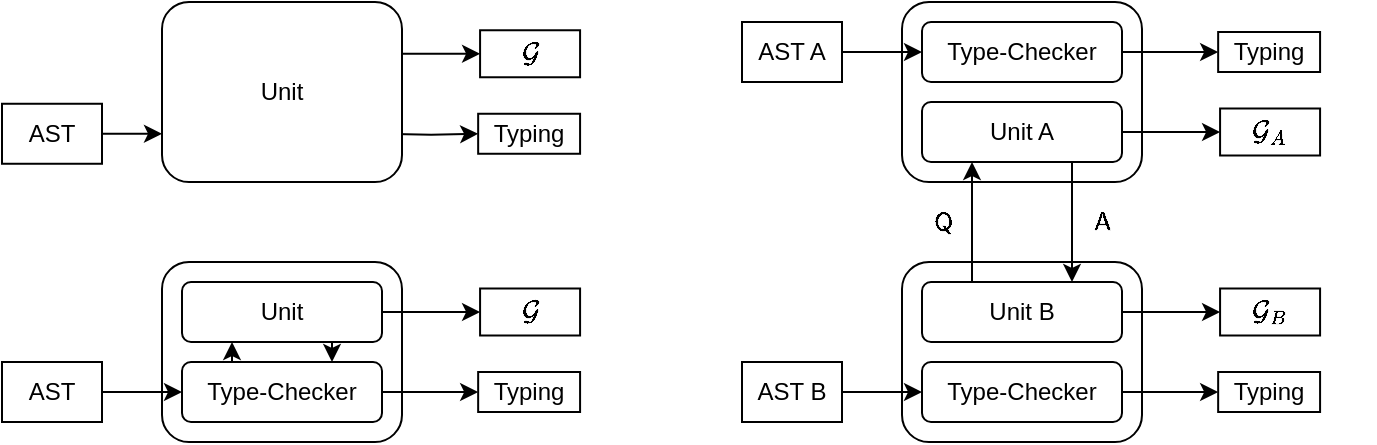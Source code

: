 <mxfile version="14.7.7" type="github" pages="4">
  <diagram id="EY51eIQfH2LJ7qfu2MOL" name="Compilation Unit - single">
    <mxGraphModel dx="1106" dy="562" grid="1" gridSize="10" guides="1" tooltips="1" connect="1" arrows="1" fold="1" page="1" pageScale="1" pageWidth="850" pageHeight="1100" math="1" shadow="0">
      <root>
        <mxCell id="0" />
        <mxCell id="1" parent="0" />
        <mxCell id="8cMZqNtsHR7uRoGsPU68-1" style="edgeStyle=orthogonalEdgeStyle;rounded=0;orthogonalLoop=1;jettySize=auto;html=1;exitX=1;exitY=0.5;exitDx=0;exitDy=0;entryX=0;entryY=0.5;entryDx=0;entryDy=0;" edge="1" parent="1" target="8cMZqNtsHR7uRoGsPU68-2">
          <mxGeometry relative="1" as="geometry">
            <mxPoint x="290" y="235.88" as="sourcePoint" />
          </mxGeometry>
        </mxCell>
        <mxCell id="8cMZqNtsHR7uRoGsPU68-3" style="edgeStyle=orthogonalEdgeStyle;rounded=0;orthogonalLoop=1;jettySize=auto;html=1;exitX=0;exitY=0.5;exitDx=0;exitDy=0;entryX=1;entryY=0.5;entryDx=0;entryDy=0;startArrow=classic;startFill=1;endArrow=none;endFill=0;" edge="1" parent="1" source="8cMZqNtsHR7uRoGsPU68-4">
          <mxGeometry relative="1" as="geometry">
            <mxPoint x="290" y="195.88" as="targetPoint" />
          </mxGeometry>
        </mxCell>
        <mxCell id="VPMRoXDBSHZ9vPJw6oeF-1" value="Unit" style="rounded=1;whiteSpace=wrap;html=1;" vertex="1" parent="1">
          <mxGeometry x="180" y="170" width="120" height="90" as="geometry" />
        </mxCell>
        <mxCell id="VPMRoXDBSHZ9vPJw6oeF-7" style="edgeStyle=orthogonalEdgeStyle;rounded=0;orthogonalLoop=1;jettySize=auto;html=1;exitX=1;exitY=0.5;exitDx=0;exitDy=0;" edge="1" parent="1" source="VPMRoXDBSHZ9vPJw6oeF-2">
          <mxGeometry relative="1" as="geometry">
            <mxPoint x="180" y="235.88" as="targetPoint" />
          </mxGeometry>
        </mxCell>
        <mxCell id="VPMRoXDBSHZ9vPJw6oeF-2" value="AST" style="rounded=0;whiteSpace=wrap;html=1;" vertex="1" parent="1">
          <mxGeometry x="100" y="220.88" width="50" height="30" as="geometry" />
        </mxCell>
        <mxCell id="VPMRoXDBSHZ9vPJw6oeF-9" value="" style="rounded=1;whiteSpace=wrap;html=1;" vertex="1" parent="1">
          <mxGeometry x="180" y="300" width="120" height="90" as="geometry" />
        </mxCell>
        <mxCell id="VPMRoXDBSHZ9vPJw6oeF-10" style="edgeStyle=orthogonalEdgeStyle;rounded=0;orthogonalLoop=1;jettySize=auto;html=1;exitX=1;exitY=0.5;exitDx=0;exitDy=0;entryX=0;entryY=0.5;entryDx=0;entryDy=0;" edge="1" parent="1" source="VPMRoXDBSHZ9vPJw6oeF-11" target="VPMRoXDBSHZ9vPJw6oeF-14">
          <mxGeometry relative="1" as="geometry" />
        </mxCell>
        <mxCell id="VPMRoXDBSHZ9vPJw6oeF-11" value="AST" style="rounded=0;whiteSpace=wrap;html=1;" vertex="1" parent="1">
          <mxGeometry x="100" y="350" width="50" height="30" as="geometry" />
        </mxCell>
        <mxCell id="VPMRoXDBSHZ9vPJw6oeF-41" style="edgeStyle=orthogonalEdgeStyle;rounded=0;orthogonalLoop=1;jettySize=auto;html=1;exitX=0.25;exitY=1;exitDx=0;exitDy=0;entryX=0.25;entryY=0;entryDx=0;entryDy=0;startArrow=classic;startFill=1;endArrow=none;endFill=0;" edge="1" parent="1" source="VPMRoXDBSHZ9vPJw6oeF-13" target="VPMRoXDBSHZ9vPJw6oeF-14">
          <mxGeometry relative="1" as="geometry" />
        </mxCell>
        <mxCell id="VPMRoXDBSHZ9vPJw6oeF-13" value="Unit" style="rounded=1;whiteSpace=wrap;html=1;" vertex="1" parent="1">
          <mxGeometry x="190" y="310" width="100" height="30" as="geometry" />
        </mxCell>
        <mxCell id="VPMRoXDBSHZ9vPJw6oeF-42" style="edgeStyle=orthogonalEdgeStyle;rounded=0;orthogonalLoop=1;jettySize=auto;html=1;exitX=0.75;exitY=0;exitDx=0;exitDy=0;entryX=0.75;entryY=1;entryDx=0;entryDy=0;startArrow=classic;startFill=1;endArrow=none;endFill=0;" edge="1" parent="1" source="VPMRoXDBSHZ9vPJw6oeF-14" target="VPMRoXDBSHZ9vPJw6oeF-13">
          <mxGeometry relative="1" as="geometry" />
        </mxCell>
        <mxCell id="VPMRoXDBSHZ9vPJw6oeF-14" value="Type-Checker" style="rounded=1;whiteSpace=wrap;html=1;" vertex="1" parent="1">
          <mxGeometry x="190" y="350" width="100" height="30" as="geometry" />
        </mxCell>
        <mxCell id="VPMRoXDBSHZ9vPJw6oeF-26" style="edgeStyle=orthogonalEdgeStyle;rounded=0;orthogonalLoop=1;jettySize=auto;html=1;exitX=1;exitY=0.5;exitDx=0;exitDy=0;entryX=0;entryY=0.5;entryDx=0;entryDy=0;" edge="1" parent="1" target="VPMRoXDBSHZ9vPJw6oeF-27" source="VPMRoXDBSHZ9vPJw6oeF-14">
          <mxGeometry relative="1" as="geometry">
            <mxPoint x="300" y="365" as="sourcePoint" />
          </mxGeometry>
        </mxCell>
        <mxCell id="VPMRoXDBSHZ9vPJw6oeF-27" value="Typing" style="rounded=0;whiteSpace=wrap;html=1;" vertex="1" parent="1">
          <mxGeometry x="338.08" y="355" width="50.96" height="20" as="geometry" />
        </mxCell>
        <mxCell id="VPMRoXDBSHZ9vPJw6oeF-30" style="edgeStyle=orthogonalEdgeStyle;rounded=0;orthogonalLoop=1;jettySize=auto;html=1;exitX=0;exitY=0.5;exitDx=0;exitDy=0;entryX=1;entryY=0.5;entryDx=0;entryDy=0;startArrow=classic;startFill=1;endArrow=none;endFill=0;" edge="1" parent="1" source="VPMRoXDBSHZ9vPJw6oeF-31" target="VPMRoXDBSHZ9vPJw6oeF-13">
          <mxGeometry relative="1" as="geometry">
            <mxPoint x="300.0" y="325.26" as="targetPoint" />
          </mxGeometry>
        </mxCell>
        <mxCell id="VPMRoXDBSHZ9vPJw6oeF-31" value="$$\mathcal{G}$$" style="rounded=0;whiteSpace=wrap;html=1;align=center;" vertex="1" parent="1">
          <mxGeometry x="339.04" y="313.25" width="50" height="23.5" as="geometry" />
        </mxCell>
        <mxCell id="VPMRoXDBSHZ9vPJw6oeF-32" value="" style="rounded=1;whiteSpace=wrap;html=1;" vertex="1" parent="1">
          <mxGeometry x="550" y="300" width="120" height="90" as="geometry" />
        </mxCell>
        <mxCell id="VPMRoXDBSHZ9vPJw6oeF-33" style="edgeStyle=orthogonalEdgeStyle;rounded=0;orthogonalLoop=1;jettySize=auto;html=1;exitX=1;exitY=0.5;exitDx=0;exitDy=0;entryX=0;entryY=0.5;entryDx=0;entryDy=0;" edge="1" parent="1" source="VPMRoXDBSHZ9vPJw6oeF-34" target="VPMRoXDBSHZ9vPJw6oeF-36">
          <mxGeometry relative="1" as="geometry" />
        </mxCell>
        <mxCell id="VPMRoXDBSHZ9vPJw6oeF-34" value="AST B" style="rounded=0;whiteSpace=wrap;html=1;" vertex="1" parent="1">
          <mxGeometry x="470" y="350" width="50" height="30" as="geometry" />
        </mxCell>
        <mxCell id="VPMRoXDBSHZ9vPJw6oeF-35" value="Unit B" style="rounded=1;whiteSpace=wrap;html=1;" vertex="1" parent="1">
          <mxGeometry x="560" y="310" width="100" height="30" as="geometry" />
        </mxCell>
        <mxCell id="VPMRoXDBSHZ9vPJw6oeF-36" value="Type-Checker" style="rounded=1;whiteSpace=wrap;html=1;" vertex="1" parent="1">
          <mxGeometry x="560" y="350" width="100" height="30" as="geometry" />
        </mxCell>
        <mxCell id="VPMRoXDBSHZ9vPJw6oeF-37" style="edgeStyle=orthogonalEdgeStyle;rounded=0;orthogonalLoop=1;jettySize=auto;html=1;exitX=1;exitY=0.5;exitDx=0;exitDy=0;entryX=0;entryY=0.5;entryDx=0;entryDy=0;" edge="1" parent="1" source="VPMRoXDBSHZ9vPJw6oeF-36" target="VPMRoXDBSHZ9vPJw6oeF-38">
          <mxGeometry relative="1" as="geometry">
            <mxPoint x="670" y="365" as="sourcePoint" />
          </mxGeometry>
        </mxCell>
        <mxCell id="VPMRoXDBSHZ9vPJw6oeF-38" value="Typing" style="rounded=0;whiteSpace=wrap;html=1;" vertex="1" parent="1">
          <mxGeometry x="708.08" y="355" width="50.96" height="20" as="geometry" />
        </mxCell>
        <mxCell id="VPMRoXDBSHZ9vPJw6oeF-39" style="edgeStyle=orthogonalEdgeStyle;rounded=0;orthogonalLoop=1;jettySize=auto;html=1;exitX=0;exitY=0.5;exitDx=0;exitDy=0;entryX=1;entryY=0.5;entryDx=0;entryDy=0;startArrow=classic;startFill=1;endArrow=none;endFill=0;" edge="1" parent="1" source="VPMRoXDBSHZ9vPJw6oeF-40" target="VPMRoXDBSHZ9vPJw6oeF-35">
          <mxGeometry relative="1" as="geometry">
            <mxPoint x="670" y="325.26" as="targetPoint" />
          </mxGeometry>
        </mxCell>
        <mxCell id="VPMRoXDBSHZ9vPJw6oeF-40" value="$$\mathcal{G}_B$$" style="rounded=0;whiteSpace=wrap;html=1;align=center;" vertex="1" parent="1">
          <mxGeometry x="709.04" y="313.25" width="50" height="23.5" as="geometry" />
        </mxCell>
        <mxCell id="VPMRoXDBSHZ9vPJw6oeF-43" value="" style="rounded=1;whiteSpace=wrap;html=1;" vertex="1" parent="1">
          <mxGeometry x="550" y="170" width="120" height="90" as="geometry" />
        </mxCell>
        <mxCell id="VPMRoXDBSHZ9vPJw6oeF-44" style="edgeStyle=orthogonalEdgeStyle;rounded=0;orthogonalLoop=1;jettySize=auto;html=1;exitX=1;exitY=0.5;exitDx=0;exitDy=0;entryX=0;entryY=0.5;entryDx=0;entryDy=0;" edge="1" parent="1" source="VPMRoXDBSHZ9vPJw6oeF-45" target="VPMRoXDBSHZ9vPJw6oeF-47">
          <mxGeometry relative="1" as="geometry" />
        </mxCell>
        <mxCell id="VPMRoXDBSHZ9vPJw6oeF-45" value="AST A" style="rounded=0;whiteSpace=wrap;html=1;" vertex="1" parent="1">
          <mxGeometry x="470" y="180" width="50" height="30" as="geometry" />
        </mxCell>
        <mxCell id="VPMRoXDBSHZ9vPJw6oeF-54" style="edgeStyle=orthogonalEdgeStyle;rounded=0;orthogonalLoop=1;jettySize=auto;html=1;exitX=0.75;exitY=1;exitDx=0;exitDy=0;entryX=0.75;entryY=0;entryDx=0;entryDy=0;startArrow=none;startFill=0;endArrow=classic;endFill=1;" edge="1" parent="1" source="VPMRoXDBSHZ9vPJw6oeF-46" target="VPMRoXDBSHZ9vPJw6oeF-35">
          <mxGeometry relative="1" as="geometry" />
        </mxCell>
        <mxCell id="VPMRoXDBSHZ9vPJw6oeF-56" value="$$\mathsf{A}$$" style="edgeLabel;html=1;align=center;verticalAlign=middle;resizable=0;points=[];" vertex="1" connectable="0" parent="VPMRoXDBSHZ9vPJw6oeF-54">
          <mxGeometry y="1" relative="1" as="geometry">
            <mxPoint x="14" as="offset" />
          </mxGeometry>
        </mxCell>
        <mxCell id="VPMRoXDBSHZ9vPJw6oeF-46" value="Unit A" style="rounded=1;whiteSpace=wrap;html=1;" vertex="1" parent="1">
          <mxGeometry x="560" y="220" width="100" height="30" as="geometry" />
        </mxCell>
        <mxCell id="VPMRoXDBSHZ9vPJw6oeF-47" value="Type-Checker" style="rounded=1;whiteSpace=wrap;html=1;" vertex="1" parent="1">
          <mxGeometry x="560" y="180" width="100" height="30" as="geometry" />
        </mxCell>
        <mxCell id="VPMRoXDBSHZ9vPJw6oeF-48" style="edgeStyle=orthogonalEdgeStyle;rounded=0;orthogonalLoop=1;jettySize=auto;html=1;exitX=1;exitY=0.5;exitDx=0;exitDy=0;entryX=0;entryY=0.5;entryDx=0;entryDy=0;" edge="1" parent="1" source="VPMRoXDBSHZ9vPJw6oeF-47" target="VPMRoXDBSHZ9vPJw6oeF-49">
          <mxGeometry relative="1" as="geometry">
            <mxPoint x="670" y="195" as="sourcePoint" />
          </mxGeometry>
        </mxCell>
        <mxCell id="VPMRoXDBSHZ9vPJw6oeF-49" value="Typing" style="rounded=0;whiteSpace=wrap;html=1;" vertex="1" parent="1">
          <mxGeometry x="708.08" y="185" width="50.96" height="20" as="geometry" />
        </mxCell>
        <mxCell id="VPMRoXDBSHZ9vPJw6oeF-50" style="edgeStyle=orthogonalEdgeStyle;rounded=0;orthogonalLoop=1;jettySize=auto;html=1;exitX=0;exitY=0.5;exitDx=0;exitDy=0;entryX=1;entryY=0.5;entryDx=0;entryDy=0;startArrow=classic;startFill=1;endArrow=none;endFill=0;" edge="1" parent="1" source="VPMRoXDBSHZ9vPJw6oeF-51" target="VPMRoXDBSHZ9vPJw6oeF-46">
          <mxGeometry relative="1" as="geometry">
            <mxPoint x="670" y="235.26" as="targetPoint" />
          </mxGeometry>
        </mxCell>
        <mxCell id="VPMRoXDBSHZ9vPJw6oeF-51" value="$$\mathcal{G}_A$$" style="rounded=0;whiteSpace=wrap;html=1;align=center;" vertex="1" parent="1">
          <mxGeometry x="709.04" y="223.25" width="50" height="23.5" as="geometry" />
        </mxCell>
        <mxCell id="VPMRoXDBSHZ9vPJw6oeF-53" style="edgeStyle=orthogonalEdgeStyle;rounded=0;orthogonalLoop=1;jettySize=auto;html=1;exitX=0.25;exitY=0;exitDx=0;exitDy=0;entryX=0.25;entryY=1;entryDx=0;entryDy=0;startArrow=none;startFill=0;endArrow=classic;endFill=1;" edge="1" parent="1" source="VPMRoXDBSHZ9vPJw6oeF-35" target="VPMRoXDBSHZ9vPJw6oeF-46">
          <mxGeometry relative="1" as="geometry" />
        </mxCell>
        <mxCell id="VPMRoXDBSHZ9vPJw6oeF-55" value="&lt;div&gt;$$\mathsf{Q}$$&lt;/div&gt;" style="edgeLabel;html=1;align=center;verticalAlign=middle;resizable=0;points=[];" vertex="1" connectable="0" parent="VPMRoXDBSHZ9vPJw6oeF-53">
          <mxGeometry x="-0.1" y="2" relative="1" as="geometry">
            <mxPoint x="-13" y="-3" as="offset" />
          </mxGeometry>
        </mxCell>
        <mxCell id="8cMZqNtsHR7uRoGsPU68-2" value="Typing" style="rounded=0;whiteSpace=wrap;html=1;" vertex="1" parent="1">
          <mxGeometry x="338.08" y="225.88" width="50.96" height="20" as="geometry" />
        </mxCell>
        <mxCell id="8cMZqNtsHR7uRoGsPU68-4" value="$$\mathcal{G}$$" style="rounded=0;whiteSpace=wrap;html=1;align=center;" vertex="1" parent="1">
          <mxGeometry x="339.04" y="184.13" width="50" height="23.5" as="geometry" />
        </mxCell>
      </root>
    </mxGraphModel>
  </diagram>
  <diagram id="f4XJGEC9v8wcCNUh5a0x" name="Incremental">
    <mxGraphModel dx="1106" dy="562" grid="1" gridSize="10" guides="1" tooltips="1" connect="1" arrows="1" fold="1" page="1" pageScale="1" pageWidth="850" pageHeight="1100" math="1" shadow="0">
      <root>
        <mxCell id="274oana9bwALn35w3PeL-0" />
        <mxCell id="274oana9bwALn35w3PeL-1" parent="274oana9bwALn35w3PeL-0" />
        <mxCell id="9Hg6KkWdnuaUKEKRO5Hx-2" value="AST B" style="rounded=0;whiteSpace=wrap;html=1;" vertex="1" parent="274oana9bwALn35w3PeL-1">
          <mxGeometry x="40" y="340" width="50" height="30" as="geometry" />
        </mxCell>
        <mxCell id="9Hg6KkWdnuaUKEKRO5Hx-6" value="Typing" style="rounded=0;whiteSpace=wrap;html=1;" vertex="1" parent="274oana9bwALn35w3PeL-1">
          <mxGeometry x="278.08" y="345" width="61.92" height="20" as="geometry" />
        </mxCell>
        <mxCell id="9Hg6KkWdnuaUKEKRO5Hx-8" value="$$\langle\mathcal{G}_B^n, \vec{Q}_B^n\rangle$$" style="rounded=0;whiteSpace=wrap;html=1;align=center;" vertex="1" parent="274oana9bwALn35w3PeL-1">
          <mxGeometry x="279.04" y="303.25" width="60" height="24" as="geometry" />
        </mxCell>
        <mxCell id="9Hg6KkWdnuaUKEKRO5Hx-9" value="" style="rounded=1;whiteSpace=wrap;html=1;" vertex="1" parent="274oana9bwALn35w3PeL-1">
          <mxGeometry x="120" y="160" width="120" height="90" as="geometry" />
        </mxCell>
        <mxCell id="9Hg6KkWdnuaUKEKRO5Hx-10" style="edgeStyle=orthogonalEdgeStyle;rounded=0;orthogonalLoop=1;jettySize=auto;html=1;exitX=1;exitY=0.5;exitDx=0;exitDy=0;entryX=0;entryY=0.5;entryDx=0;entryDy=0;" edge="1" parent="274oana9bwALn35w3PeL-1" source="9Hg6KkWdnuaUKEKRO5Hx-11" target="9Hg6KkWdnuaUKEKRO5Hx-15">
          <mxGeometry relative="1" as="geometry" />
        </mxCell>
        <mxCell id="9Hg6KkWdnuaUKEKRO5Hx-11" value="AST A" style="rounded=0;whiteSpace=wrap;html=1;" vertex="1" parent="274oana9bwALn35w3PeL-1">
          <mxGeometry x="40" y="170" width="50" height="30" as="geometry" />
        </mxCell>
        <mxCell id="9Hg6KkWdnuaUKEKRO5Hx-14" value="Unit A" style="rounded=1;whiteSpace=wrap;html=1;" vertex="1" parent="274oana9bwALn35w3PeL-1">
          <mxGeometry x="130" y="210" width="100" height="30" as="geometry" />
        </mxCell>
        <mxCell id="9Hg6KkWdnuaUKEKRO5Hx-15" value="Type-Checker" style="rounded=1;whiteSpace=wrap;html=1;" vertex="1" parent="274oana9bwALn35w3PeL-1">
          <mxGeometry x="130" y="170" width="100" height="30" as="geometry" />
        </mxCell>
        <mxCell id="9Hg6KkWdnuaUKEKRO5Hx-16" style="edgeStyle=orthogonalEdgeStyle;rounded=0;orthogonalLoop=1;jettySize=auto;html=1;exitX=1;exitY=0.5;exitDx=0;exitDy=0;entryX=0;entryY=0.5;entryDx=0;entryDy=0;" edge="1" parent="274oana9bwALn35w3PeL-1" source="9Hg6KkWdnuaUKEKRO5Hx-15" target="9Hg6KkWdnuaUKEKRO5Hx-17">
          <mxGeometry relative="1" as="geometry">
            <mxPoint x="240" y="185" as="sourcePoint" />
          </mxGeometry>
        </mxCell>
        <mxCell id="9Hg6KkWdnuaUKEKRO5Hx-17" value="Typing" style="rounded=0;whiteSpace=wrap;html=1;" vertex="1" parent="274oana9bwALn35w3PeL-1">
          <mxGeometry x="278.08" y="175" width="61.92" height="20" as="geometry" />
        </mxCell>
        <mxCell id="9Hg6KkWdnuaUKEKRO5Hx-18" style="edgeStyle=orthogonalEdgeStyle;rounded=0;orthogonalLoop=1;jettySize=auto;html=1;exitX=0;exitY=0.5;exitDx=0;exitDy=0;entryX=1;entryY=0.5;entryDx=0;entryDy=0;startArrow=classic;startFill=1;endArrow=none;endFill=0;" edge="1" parent="274oana9bwALn35w3PeL-1" source="9Hg6KkWdnuaUKEKRO5Hx-19" target="9Hg6KkWdnuaUKEKRO5Hx-14">
          <mxGeometry relative="1" as="geometry">
            <mxPoint x="240" y="225.26" as="targetPoint" />
          </mxGeometry>
        </mxCell>
        <mxCell id="9Hg6KkWdnuaUKEKRO5Hx-19" value="$$\langle\mathcal{G}_A^n, \vec{Q}^n_A\rangle$$" style="rounded=0;whiteSpace=wrap;html=1;align=center;" vertex="1" parent="274oana9bwALn35w3PeL-1">
          <mxGeometry x="279.04" y="213.25" width="60" height="24" as="geometry" />
        </mxCell>
        <mxCell id="9Hg6KkWdnuaUKEKRO5Hx-0" value="" style="rounded=1;whiteSpace=wrap;html=1;" vertex="1" parent="274oana9bwALn35w3PeL-1">
          <mxGeometry x="120" y="290" width="120" height="90" as="geometry" />
        </mxCell>
        <mxCell id="9Hg6KkWdnuaUKEKRO5Hx-3" value="Unit B" style="rounded=1;whiteSpace=wrap;html=1;" vertex="1" parent="274oana9bwALn35w3PeL-1">
          <mxGeometry x="130" y="300" width="100" height="30" as="geometry" />
        </mxCell>
        <mxCell id="9Hg6KkWdnuaUKEKRO5Hx-4" value="Type-Checker" style="rounded=1;whiteSpace=wrap;html=1;" vertex="1" parent="274oana9bwALn35w3PeL-1">
          <mxGeometry x="130" y="340" width="100" height="30" as="geometry" />
        </mxCell>
        <mxCell id="9Hg6KkWdnuaUKEKRO5Hx-24" style="edgeStyle=orthogonalEdgeStyle;rounded=0;orthogonalLoop=1;jettySize=auto;html=1;exitX=1;exitY=0.5;exitDx=0;exitDy=0;entryX=0;entryY=0.5;entryDx=0;entryDy=0;startArrow=none;startFill=0;endArrow=classic;endFill=1;" edge="1" parent="274oana9bwALn35w3PeL-1" source="9Hg6KkWdnuaUKEKRO5Hx-23" target="9Hg6KkWdnuaUKEKRO5Hx-3">
          <mxGeometry relative="1" as="geometry" />
        </mxCell>
        <mxCell id="9Hg6KkWdnuaUKEKRO5Hx-23" value="$$\langle\mathcal{G}_B^{n-1}, \vec{Q}_B^{n-1}\rangle$$" style="rounded=0;whiteSpace=wrap;html=1;align=center;" vertex="1" parent="274oana9bwALn35w3PeL-1">
          <mxGeometry x="20" y="298.25" width="90" height="32" as="geometry" />
        </mxCell>
        <mxCell id="9Hg6KkWdnuaUKEKRO5Hx-1" style="edgeStyle=orthogonalEdgeStyle;rounded=0;orthogonalLoop=1;jettySize=auto;html=1;exitX=1;exitY=0.5;exitDx=0;exitDy=0;entryX=0;entryY=0.5;entryDx=0;entryDy=0;" edge="1" parent="274oana9bwALn35w3PeL-1" source="9Hg6KkWdnuaUKEKRO5Hx-2" target="9Hg6KkWdnuaUKEKRO5Hx-4">
          <mxGeometry relative="1" as="geometry" />
        </mxCell>
        <mxCell id="9Hg6KkWdnuaUKEKRO5Hx-5" style="edgeStyle=orthogonalEdgeStyle;rounded=0;orthogonalLoop=1;jettySize=auto;html=1;exitX=1;exitY=0.5;exitDx=0;exitDy=0;entryX=0;entryY=0.5;entryDx=0;entryDy=0;" edge="1" parent="274oana9bwALn35w3PeL-1" source="9Hg6KkWdnuaUKEKRO5Hx-4" target="9Hg6KkWdnuaUKEKRO5Hx-6">
          <mxGeometry relative="1" as="geometry">
            <mxPoint x="240" y="355" as="sourcePoint" />
          </mxGeometry>
        </mxCell>
        <mxCell id="9Hg6KkWdnuaUKEKRO5Hx-7" style="edgeStyle=orthogonalEdgeStyle;rounded=0;orthogonalLoop=1;jettySize=auto;html=1;exitX=0;exitY=0.5;exitDx=0;exitDy=0;entryX=1;entryY=0.5;entryDx=0;entryDy=0;startArrow=classic;startFill=1;endArrow=none;endFill=0;" edge="1" parent="274oana9bwALn35w3PeL-1" source="9Hg6KkWdnuaUKEKRO5Hx-8" target="9Hg6KkWdnuaUKEKRO5Hx-3">
          <mxGeometry relative="1" as="geometry">
            <mxPoint x="240" y="315.26" as="targetPoint" />
          </mxGeometry>
        </mxCell>
        <mxCell id="9Hg6KkWdnuaUKEKRO5Hx-12" style="edgeStyle=orthogonalEdgeStyle;rounded=0;orthogonalLoop=1;jettySize=auto;html=1;exitX=0.75;exitY=1;exitDx=0;exitDy=0;entryX=0.75;entryY=0;entryDx=0;entryDy=0;startArrow=none;startFill=0;endArrow=classic;endFill=1;" edge="1" parent="274oana9bwALn35w3PeL-1" source="9Hg6KkWdnuaUKEKRO5Hx-14" target="9Hg6KkWdnuaUKEKRO5Hx-3">
          <mxGeometry relative="1" as="geometry" />
        </mxCell>
        <mxCell id="9Hg6KkWdnuaUKEKRO5Hx-13" value="$$\mathsf{A}$$" style="edgeLabel;html=1;align=center;verticalAlign=middle;resizable=0;points=[];" vertex="1" connectable="0" parent="9Hg6KkWdnuaUKEKRO5Hx-12">
          <mxGeometry y="1" relative="1" as="geometry">
            <mxPoint x="14" as="offset" />
          </mxGeometry>
        </mxCell>
        <mxCell id="9Hg6KkWdnuaUKEKRO5Hx-20" style="edgeStyle=orthogonalEdgeStyle;rounded=0;orthogonalLoop=1;jettySize=auto;html=1;exitX=0.25;exitY=0;exitDx=0;exitDy=0;entryX=0.25;entryY=1;entryDx=0;entryDy=0;startArrow=none;startFill=0;endArrow=classic;endFill=1;" edge="1" parent="274oana9bwALn35w3PeL-1" source="9Hg6KkWdnuaUKEKRO5Hx-3" target="9Hg6KkWdnuaUKEKRO5Hx-14">
          <mxGeometry relative="1" as="geometry" />
        </mxCell>
        <mxCell id="9Hg6KkWdnuaUKEKRO5Hx-25" value="&lt;div&gt;$$C(\mathsf{Q})$$&lt;/div&gt;" style="text;html=1;strokeColor=none;fillColor=none;align=center;verticalAlign=middle;whiteSpace=wrap;rounded=0;" vertex="1" parent="274oana9bwALn35w3PeL-1">
          <mxGeometry x="110" y="260" width="40" height="20" as="geometry" />
        </mxCell>
        <mxCell id="9Hg6KkWdnuaUKEKRO5Hx-27" style="edgeStyle=orthogonalEdgeStyle;rounded=0;orthogonalLoop=1;jettySize=auto;html=1;exitX=1;exitY=0.5;exitDx=0;exitDy=0;startArrow=none;startFill=0;endArrow=classic;endFill=1;" edge="1" parent="274oana9bwALn35w3PeL-1" source="9Hg6KkWdnuaUKEKRO5Hx-26" target="9Hg6KkWdnuaUKEKRO5Hx-14">
          <mxGeometry relative="1" as="geometry" />
        </mxCell>
        <mxCell id="9Hg6KkWdnuaUKEKRO5Hx-26" value="$$\langle\mathcal{G}_A^{n-1}, \vec{Q}_A^{n-1}\rangle$$" style="rounded=0;whiteSpace=wrap;html=1;align=center;" vertex="1" parent="274oana9bwALn35w3PeL-1">
          <mxGeometry x="20" y="208.25" width="90" height="32" as="geometry" />
        </mxCell>
      </root>
    </mxGraphModel>
  </diagram>
  <diagram id="djUAVjjBxiRE_e0qMhn0" name="Deadlock - unknown">
    <mxGraphModel dx="1106" dy="562" grid="1" gridSize="10" guides="1" tooltips="1" connect="1" arrows="1" fold="1" page="1" pageScale="1" pageWidth="850" pageHeight="1100" math="1" shadow="0">
      <root>
        <mxCell id="HEtSfNY18VgeUzzXQt8M-0" />
        <mxCell id="HEtSfNY18VgeUzzXQt8M-1" parent="HEtSfNY18VgeUzzXQt8M-0" />
        <mxCell id="HEtSfNY18VgeUzzXQt8M-5" style="rounded=0;orthogonalLoop=1;jettySize=auto;html=1;exitX=0.15;exitY=1;exitDx=0;exitDy=0;entryX=0.75;entryY=0;entryDx=0;entryDy=0;startArrow=none;startFill=0;endArrow=classic;endFill=1;exitPerimeter=0;" edge="1" parent="HEtSfNY18VgeUzzXQt8M-1" source="HEtSfNY18VgeUzzXQt8M-2" target="HEtSfNY18VgeUzzXQt8M-3">
          <mxGeometry relative="1" as="geometry" />
        </mxCell>
        <mxCell id="HEtSfNY18VgeUzzXQt8M-2" value="$$\text{Unit A: }&lt;br&gt;\mathsf{unknown}$$" style="rounded=1;whiteSpace=wrap;html=1;align=center;" vertex="1" parent="HEtSfNY18VgeUzzXQt8M-1">
          <mxGeometry x="340" y="200" width="120" height="50" as="geometry" />
        </mxCell>
        <mxCell id="HEtSfNY18VgeUzzXQt8M-7" style="edgeStyle=none;rounded=0;orthogonalLoop=1;jettySize=auto;html=1;exitX=1;exitY=0.5;exitDx=0;exitDy=0;startArrow=none;startFill=0;endArrow=classic;endFill=1;" edge="1" parent="HEtSfNY18VgeUzzXQt8M-1" source="HEtSfNY18VgeUzzXQt8M-3" target="HEtSfNY18VgeUzzXQt8M-4">
          <mxGeometry relative="1" as="geometry" />
        </mxCell>
        <mxCell id="HEtSfNY18VgeUzzXQt8M-3" value="$$\text{Unit B: }&lt;br&gt;\mathsf{unknown}$$" style="rounded=1;whiteSpace=wrap;html=1;align=center;" vertex="1" parent="HEtSfNY18VgeUzzXQt8M-1">
          <mxGeometry x="220" y="310" width="120" height="50" as="geometry" />
        </mxCell>
        <mxCell id="HEtSfNY18VgeUzzXQt8M-10" style="edgeStyle=none;rounded=0;orthogonalLoop=1;jettySize=auto;html=1;exitX=0.133;exitY=0.02;exitDx=0;exitDy=0;entryX=0.875;entryY=1.02;entryDx=0;entryDy=0;entryPerimeter=0;startArrow=none;startFill=0;endArrow=classic;endFill=1;exitPerimeter=0;" edge="1" parent="HEtSfNY18VgeUzzXQt8M-1" source="HEtSfNY18VgeUzzXQt8M-4" target="HEtSfNY18VgeUzzXQt8M-2">
          <mxGeometry relative="1" as="geometry" />
        </mxCell>
        <mxCell id="HEtSfNY18VgeUzzXQt8M-4" value="$$\text{Unit C: }&lt;br&gt;\mathsf{unknown}$$" style="rounded=1;whiteSpace=wrap;html=1;align=center;" vertex="1" parent="HEtSfNY18VgeUzzXQt8M-1">
          <mxGeometry x="470" y="310" width="120" height="50" as="geometry" />
        </mxCell>
        <mxCell id="HEtSfNY18VgeUzzXQt8M-6" value="$$C(Q_A^{n-1})$$" style="text;html=1;strokeColor=none;fillColor=none;align=center;verticalAlign=middle;whiteSpace=wrap;rounded=0;" vertex="1" parent="HEtSfNY18VgeUzzXQt8M-1">
          <mxGeometry x="290" y="260" width="40" height="20" as="geometry" />
        </mxCell>
        <mxCell id="HEtSfNY18VgeUzzXQt8M-8" value="$$C(Q_B^{n-1})$$" style="text;html=1;strokeColor=none;fillColor=none;align=center;verticalAlign=middle;whiteSpace=wrap;rounded=0;" vertex="1" parent="HEtSfNY18VgeUzzXQt8M-1">
          <mxGeometry x="380" y="310" width="40" height="20" as="geometry" />
        </mxCell>
        <mxCell id="HEtSfNY18VgeUzzXQt8M-9" value="&lt;div&gt;$$C(Q_C^{n-1})$$&lt;/div&gt;" style="text;html=1;strokeColor=none;fillColor=none;align=center;verticalAlign=middle;whiteSpace=wrap;rounded=0;" vertex="1" parent="HEtSfNY18VgeUzzXQt8M-1">
          <mxGeometry x="470" y="260" width="40" height="20" as="geometry" />
        </mxCell>
      </root>
    </mxGraphModel>
  </diagram>
  <diagram name="Deadlock - active" id="qPWpg1uz3P6x5V9FoXZm">
    <mxGraphModel dx="1106" dy="562" grid="1" gridSize="10" guides="1" tooltips="1" connect="1" arrows="1" fold="1" page="1" pageScale="1" pageWidth="850" pageHeight="1100" math="1" shadow="0">
      <root>
        <mxCell id="28N03VPCDzMlDKsmWMRR-0" />
        <mxCell id="28N03VPCDzMlDKsmWMRR-1" parent="28N03VPCDzMlDKsmWMRR-0" />
        <mxCell id="28N03VPCDzMlDKsmWMRR-2" style="rounded=0;orthogonalLoop=1;jettySize=auto;html=1;exitX=0.15;exitY=1;exitDx=0;exitDy=0;entryX=0.75;entryY=0;entryDx=0;entryDy=0;startArrow=none;startFill=0;endArrow=classic;endFill=1;exitPerimeter=0;" edge="1" parent="28N03VPCDzMlDKsmWMRR-1" source="28N03VPCDzMlDKsmWMRR-3" target="28N03VPCDzMlDKsmWMRR-5">
          <mxGeometry relative="1" as="geometry" />
        </mxCell>
        <mxCell id="28N03VPCDzMlDKsmWMRR-3" value="$$\text{Unit A: }&lt;br&gt;\mathsf{unknown}$$" style="rounded=1;whiteSpace=wrap;html=1;align=center;" vertex="1" parent="28N03VPCDzMlDKsmWMRR-1">
          <mxGeometry x="340" y="200" width="120" height="50" as="geometry" />
        </mxCell>
        <mxCell id="28N03VPCDzMlDKsmWMRR-4" style="edgeStyle=none;rounded=0;orthogonalLoop=1;jettySize=auto;html=1;exitX=1;exitY=0.5;exitDx=0;exitDy=0;startArrow=none;startFill=0;endArrow=classic;endFill=1;" edge="1" parent="28N03VPCDzMlDKsmWMRR-1" source="28N03VPCDzMlDKsmWMRR-5" target="28N03VPCDzMlDKsmWMRR-7">
          <mxGeometry relative="1" as="geometry" />
        </mxCell>
        <mxCell id="28N03VPCDzMlDKsmWMRR-5" value="$$\text{Unit B: }&lt;br&gt;\mathsf{active}$$" style="rounded=1;whiteSpace=wrap;html=1;align=center;" vertex="1" parent="28N03VPCDzMlDKsmWMRR-1">
          <mxGeometry x="220" y="310" width="120" height="50" as="geometry" />
        </mxCell>
        <mxCell id="28N03VPCDzMlDKsmWMRR-6" style="edgeStyle=none;rounded=0;orthogonalLoop=1;jettySize=auto;html=1;exitX=0.133;exitY=0.02;exitDx=0;exitDy=0;entryX=0.875;entryY=1.02;entryDx=0;entryDy=0;entryPerimeter=0;startArrow=none;startFill=0;endArrow=classic;endFill=1;exitPerimeter=0;" edge="1" parent="28N03VPCDzMlDKsmWMRR-1" source="28N03VPCDzMlDKsmWMRR-7" target="28N03VPCDzMlDKsmWMRR-3">
          <mxGeometry relative="1" as="geometry" />
        </mxCell>
        <mxCell id="28N03VPCDzMlDKsmWMRR-7" value="$$\text{Unit C: }&lt;br&gt;\mathsf{unknown}$$" style="rounded=1;whiteSpace=wrap;html=1;align=center;" vertex="1" parent="28N03VPCDzMlDKsmWMRR-1">
          <mxGeometry x="470" y="310" width="120" height="50" as="geometry" />
        </mxCell>
        <mxCell id="28N03VPCDzMlDKsmWMRR-8" value="$$C(Q_A^{n-1})$$" style="text;html=1;strokeColor=none;fillColor=none;align=center;verticalAlign=middle;whiteSpace=wrap;rounded=0;" vertex="1" parent="28N03VPCDzMlDKsmWMRR-1">
          <mxGeometry x="290" y="260" width="40" height="20" as="geometry" />
        </mxCell>
        <mxCell id="28N03VPCDzMlDKsmWMRR-9" value="$$Q_B^n$$" style="text;html=1;strokeColor=none;fillColor=none;align=center;verticalAlign=middle;whiteSpace=wrap;rounded=0;" vertex="1" parent="28N03VPCDzMlDKsmWMRR-1">
          <mxGeometry x="380" y="310" width="40" height="20" as="geometry" />
        </mxCell>
        <mxCell id="28N03VPCDzMlDKsmWMRR-10" value="&lt;div&gt;$$C(Q_C^{n-1})$$&lt;/div&gt;" style="text;html=1;strokeColor=none;fillColor=none;align=center;verticalAlign=middle;whiteSpace=wrap;rounded=0;" vertex="1" parent="28N03VPCDzMlDKsmWMRR-1">
          <mxGeometry x="470" y="260" width="40" height="20" as="geometry" />
        </mxCell>
      </root>
    </mxGraphModel>
  </diagram>
</mxfile>

